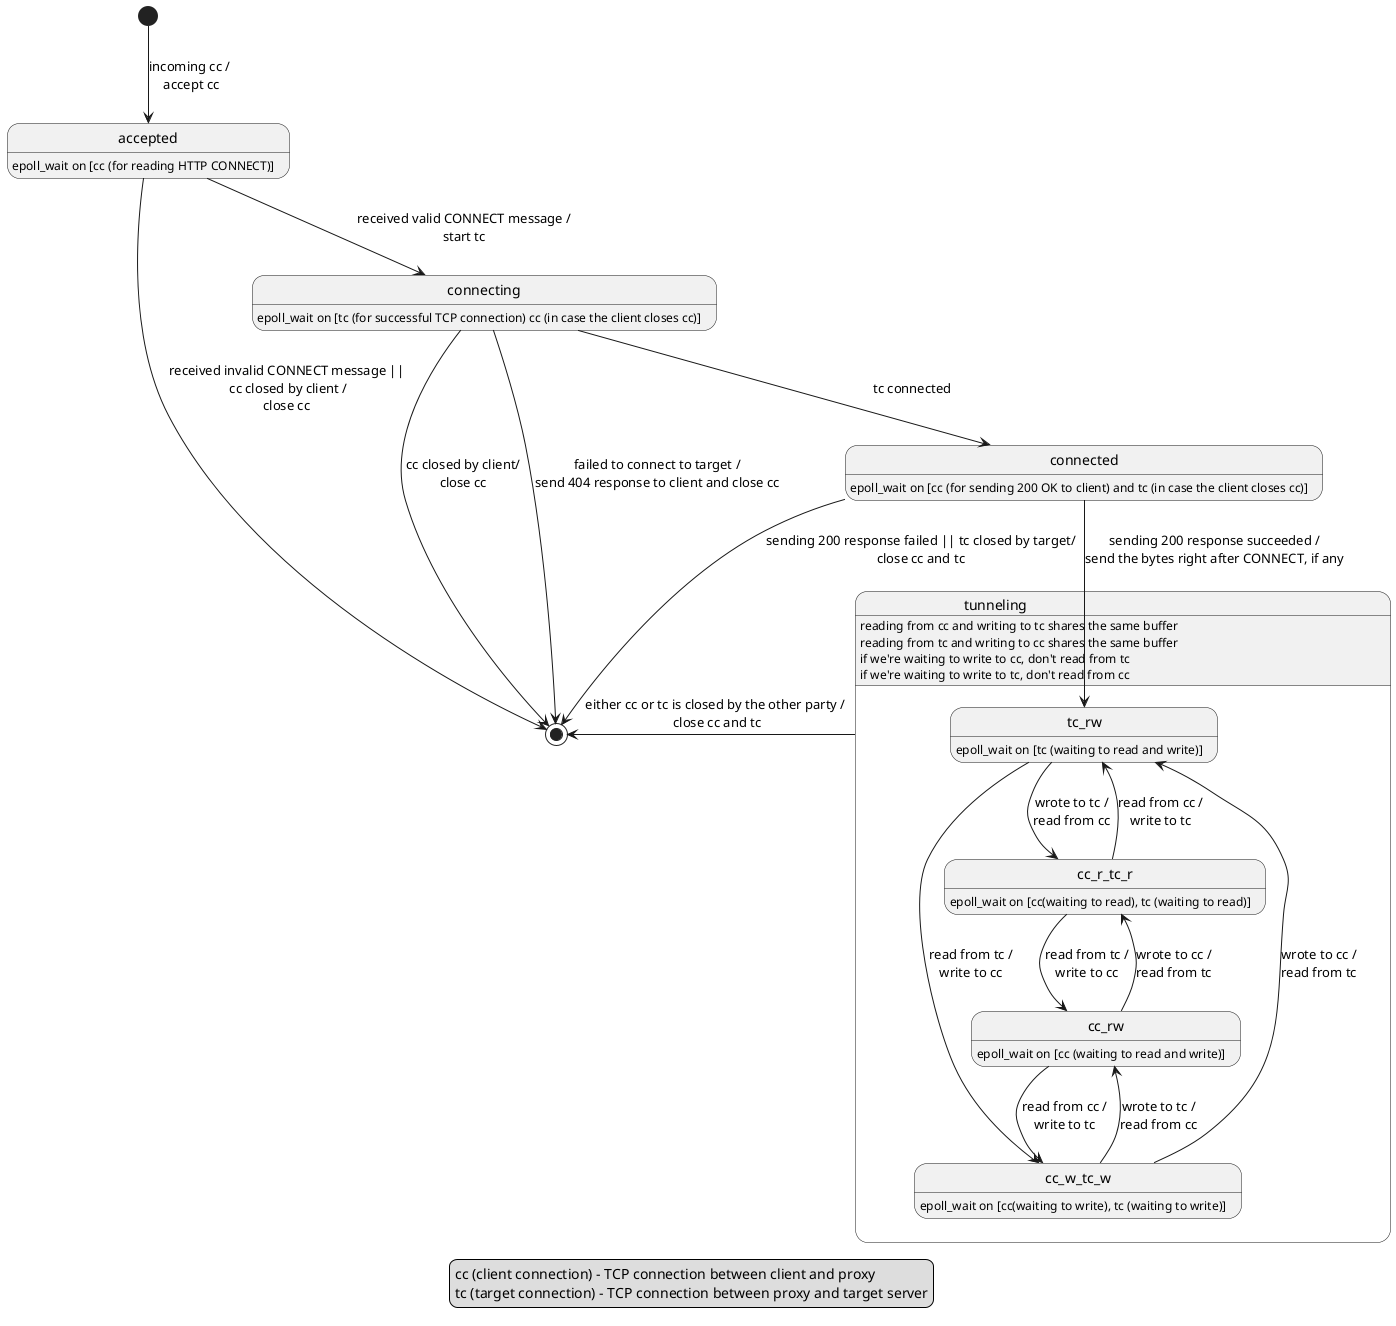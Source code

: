 @startuml

legend
cc (client connection) - TCP connection between client and proxy
tc (target connection) - TCP connection between proxy and target server
end legend

[*] --> accepted : incoming cc /\n accept cc

accepted : epoll_wait on [cc (for reading HTTP CONNECT)]

accepted --> connecting : received valid CONNECT message /\nstart tc
accepted --> [*] : received invalid CONNECT message ||\n cc closed by client /\nclose cc

connecting : epoll_wait on [tc (for successful TCP connection) cc (in case the client closes cc)]

connecting --> [*] : cc closed by client/\nclose cc
connecting --> [*] : failed to connect to target /\nsend 404 response to client and close cc

connecting --> connected : tc connected

connected : epoll_wait on [cc (for sending 200 OK to client) and tc (in case the client closes cc)]

connected --> [*] : sending 200 response failed || tc closed by target/\nclose cc and tc

state tunneling {

    tunneling : reading from cc and writing to tc shares the same buffer
    tunneling : reading from tc and writing to cc shares the same buffer
    tunneling : if we're waiting to write to cc, don't read from tc
    tunneling : if we're waiting to write to tc, don't read from cc

    tc_rw : epoll_wait on [tc (waiting to read and write)]
    cc_r_tc_r : epoll_wait on [cc(waiting to read), tc (waiting to read)]
    cc_w_tc_w : epoll_wait on [cc(waiting to write), tc (waiting to write)]
    cc_rw : epoll_wait on [cc (waiting to read and write)]

    tc_rw --> cc_r_tc_r : wrote to tc /\nread from cc
    tc_rw --> cc_w_tc_w : read from tc /\nwrite to cc

    cc_r_tc_r --> tc_rw : read from cc /\nwrite to tc
    cc_r_tc_r --> cc_rw : read from tc /\nwrite to cc

    cc_w_tc_w --> tc_rw : wrote to cc /\nread from tc
    cc_w_tc_w --> cc_rw : wrote to tc /\nread from cc

    cc_rw --> cc_r_tc_r: wrote to cc /\nread from tc
    cc_rw --> cc_w_tc_w: read from cc /\nwrite to tc
}

connected --> tc_rw : sending 200 response succeeded /\nsend the bytes right after CONNECT, if any

tunneling -> [*] : either cc or tc is closed by the other party /\n close cc and tc

@enduml
